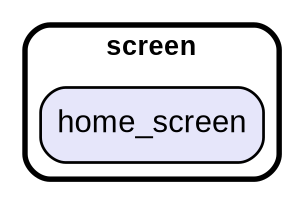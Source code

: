 digraph "" {
  graph [style=rounded fontname="Arial Black" fontsize=13 penwidth=2.6];
  node [shape=rect style="filled,rounded" fontname=Arial fontsize=15 fillcolor=Lavender penwidth=1.3];
  edge [penwidth=1.3];
  "/home_screen.dart" [label="home_screen"];
  subgraph "cluster~" {
    label="screen";
    "/home_screen.dart";
  }
}
